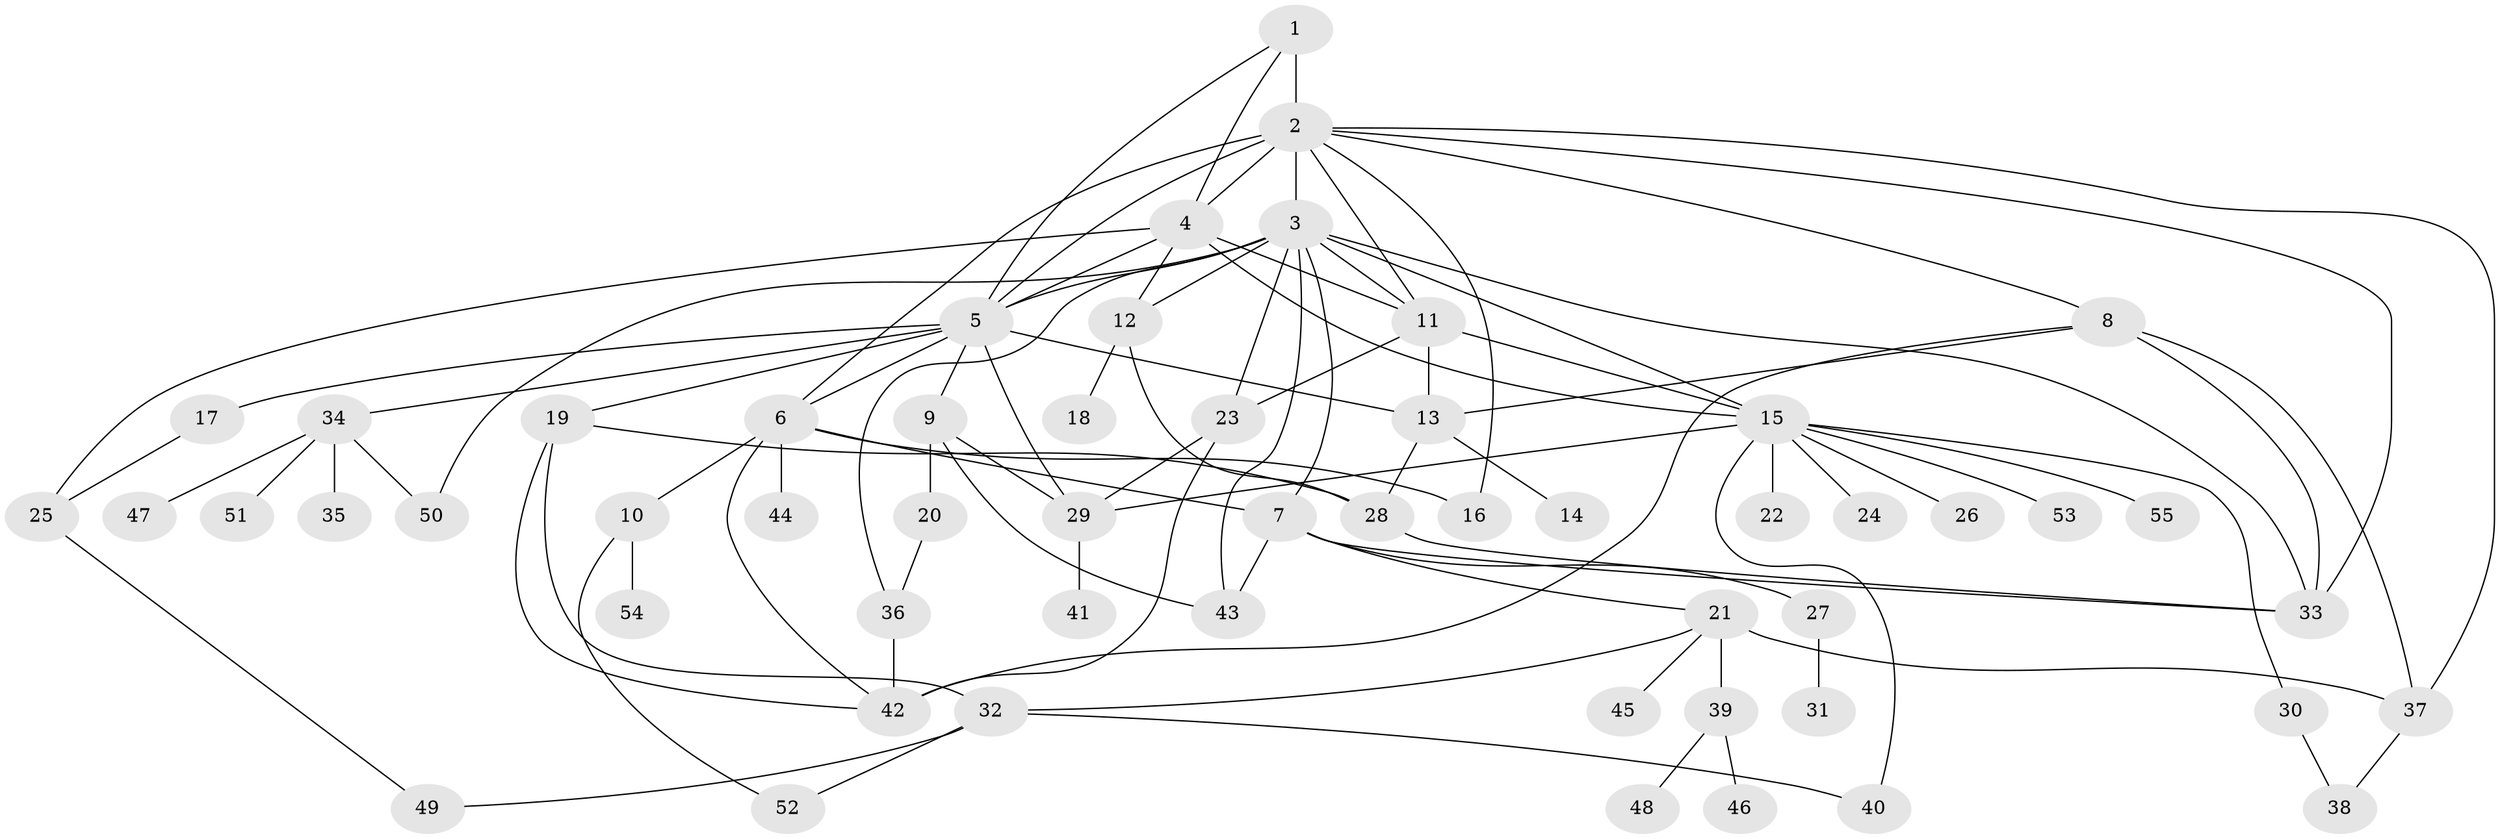 // original degree distribution, {3: 0.11818181818181818, 28: 0.00909090909090909, 1: 0.45454545454545453, 9: 0.02727272727272727, 17: 0.00909090909090909, 7: 0.02727272727272727, 10: 0.00909090909090909, 5: 0.03636363636363636, 4: 0.07272727272727272, 2: 0.2, 12: 0.00909090909090909, 6: 0.02727272727272727}
// Generated by graph-tools (version 1.1) at 2025/35/03/09/25 02:35:49]
// undirected, 55 vertices, 94 edges
graph export_dot {
graph [start="1"]
  node [color=gray90,style=filled];
  1;
  2;
  3;
  4;
  5;
  6;
  7;
  8;
  9;
  10;
  11;
  12;
  13;
  14;
  15;
  16;
  17;
  18;
  19;
  20;
  21;
  22;
  23;
  24;
  25;
  26;
  27;
  28;
  29;
  30;
  31;
  32;
  33;
  34;
  35;
  36;
  37;
  38;
  39;
  40;
  41;
  42;
  43;
  44;
  45;
  46;
  47;
  48;
  49;
  50;
  51;
  52;
  53;
  54;
  55;
  1 -- 2 [weight=3.0];
  1 -- 4 [weight=1.0];
  1 -- 5 [weight=1.0];
  2 -- 3 [weight=11.0];
  2 -- 4 [weight=1.0];
  2 -- 5 [weight=1.0];
  2 -- 6 [weight=1.0];
  2 -- 8 [weight=1.0];
  2 -- 11 [weight=1.0];
  2 -- 16 [weight=1.0];
  2 -- 33 [weight=1.0];
  2 -- 37 [weight=1.0];
  3 -- 5 [weight=1.0];
  3 -- 7 [weight=1.0];
  3 -- 11 [weight=1.0];
  3 -- 12 [weight=1.0];
  3 -- 15 [weight=1.0];
  3 -- 23 [weight=1.0];
  3 -- 33 [weight=1.0];
  3 -- 36 [weight=1.0];
  3 -- 43 [weight=1.0];
  3 -- 50 [weight=1.0];
  4 -- 5 [weight=1.0];
  4 -- 11 [weight=1.0];
  4 -- 12 [weight=1.0];
  4 -- 15 [weight=1.0];
  4 -- 25 [weight=2.0];
  5 -- 6 [weight=1.0];
  5 -- 9 [weight=1.0];
  5 -- 13 [weight=1.0];
  5 -- 17 [weight=1.0];
  5 -- 19 [weight=1.0];
  5 -- 29 [weight=5.0];
  5 -- 34 [weight=1.0];
  6 -- 7 [weight=1.0];
  6 -- 10 [weight=1.0];
  6 -- 16 [weight=1.0];
  6 -- 42 [weight=1.0];
  6 -- 44 [weight=1.0];
  7 -- 21 [weight=1.0];
  7 -- 27 [weight=1.0];
  7 -- 33 [weight=1.0];
  7 -- 43 [weight=1.0];
  8 -- 13 [weight=1.0];
  8 -- 33 [weight=1.0];
  8 -- 37 [weight=1.0];
  8 -- 42 [weight=3.0];
  9 -- 20 [weight=1.0];
  9 -- 29 [weight=1.0];
  9 -- 43 [weight=1.0];
  10 -- 52 [weight=1.0];
  10 -- 54 [weight=1.0];
  11 -- 13 [weight=1.0];
  11 -- 15 [weight=1.0];
  11 -- 23 [weight=4.0];
  12 -- 18 [weight=1.0];
  12 -- 28 [weight=1.0];
  13 -- 14 [weight=2.0];
  13 -- 28 [weight=1.0];
  15 -- 22 [weight=1.0];
  15 -- 24 [weight=1.0];
  15 -- 26 [weight=1.0];
  15 -- 29 [weight=1.0];
  15 -- 30 [weight=1.0];
  15 -- 40 [weight=1.0];
  15 -- 53 [weight=1.0];
  15 -- 55 [weight=1.0];
  17 -- 25 [weight=1.0];
  19 -- 28 [weight=1.0];
  19 -- 32 [weight=2.0];
  19 -- 42 [weight=1.0];
  20 -- 36 [weight=1.0];
  21 -- 32 [weight=1.0];
  21 -- 37 [weight=1.0];
  21 -- 39 [weight=1.0];
  21 -- 45 [weight=1.0];
  23 -- 29 [weight=1.0];
  23 -- 42 [weight=1.0];
  25 -- 49 [weight=1.0];
  27 -- 31 [weight=1.0];
  28 -- 33 [weight=1.0];
  29 -- 41 [weight=1.0];
  30 -- 38 [weight=1.0];
  32 -- 40 [weight=1.0];
  32 -- 49 [weight=1.0];
  32 -- 52 [weight=1.0];
  34 -- 35 [weight=1.0];
  34 -- 47 [weight=1.0];
  34 -- 50 [weight=1.0];
  34 -- 51 [weight=1.0];
  36 -- 42 [weight=1.0];
  37 -- 38 [weight=1.0];
  39 -- 46 [weight=1.0];
  39 -- 48 [weight=1.0];
}
